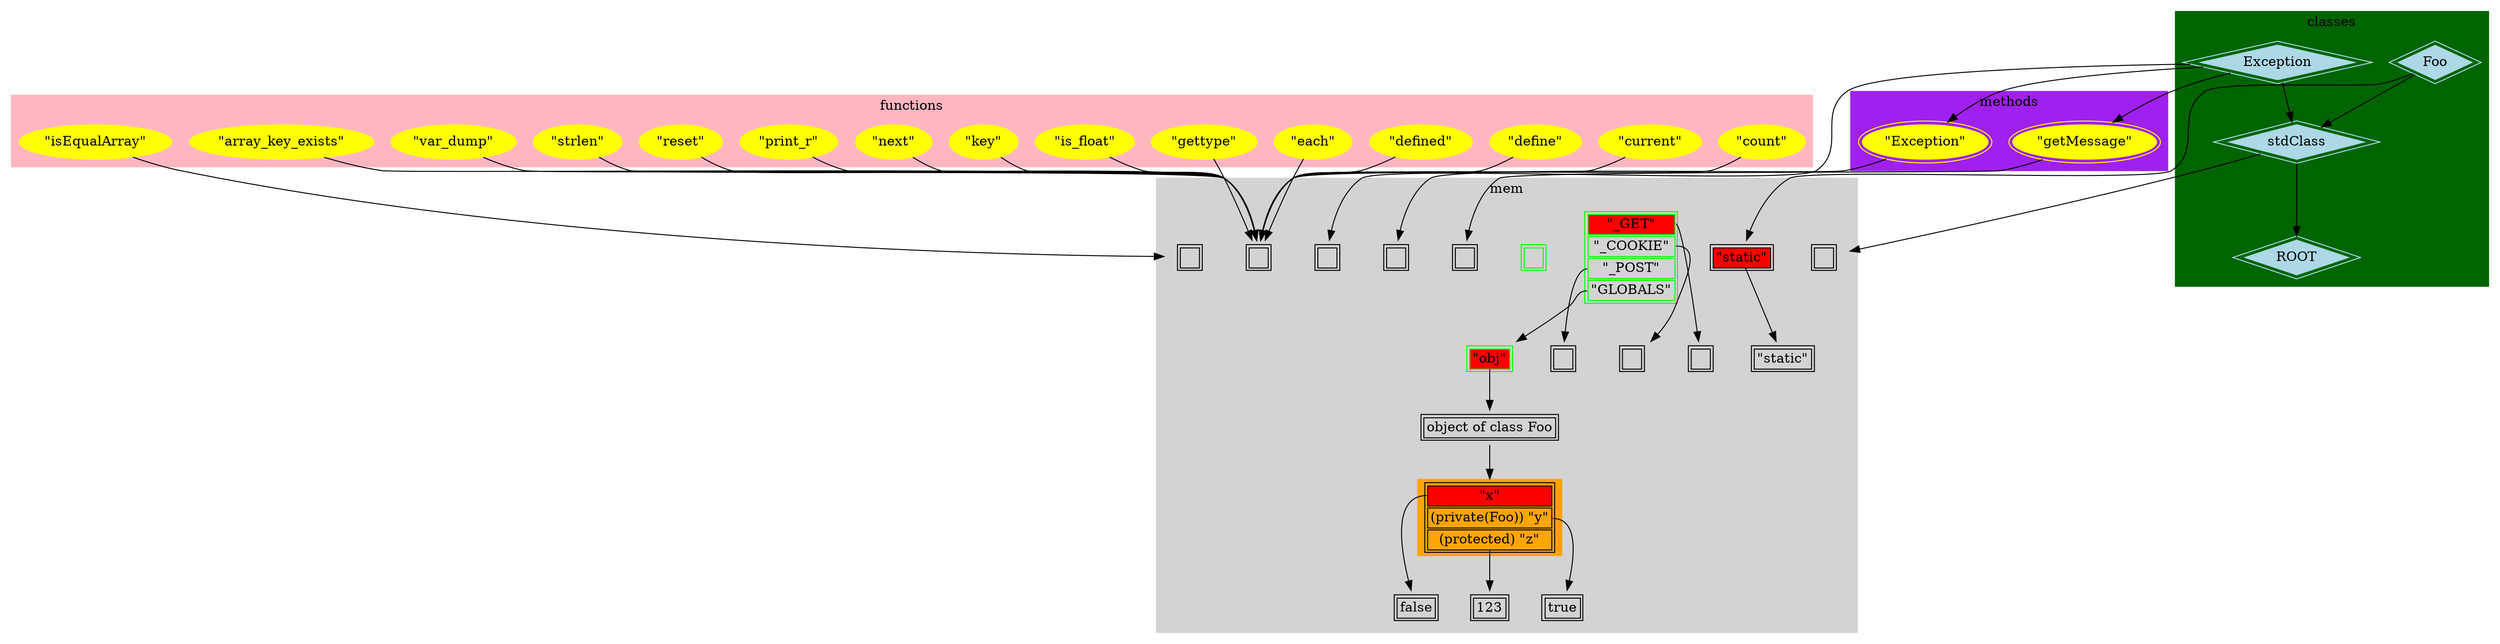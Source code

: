 digraph G {
subgraph cluster_mem {
style=filled;
color=lightgrey;
label = "mem"; 
19
[
shape=none
label = <<table>
<tr><td>true</td></tr>
</table>>
]
17
[
shape=none
style=filled
fillcolor=orange
label = <<table>
<tr><td port="x" bgcolor="red">"x"</td></tr>
<tr><td port="y">(private(Foo)) "y"</td></tr>
<tr><td port="z">(protected) "z"</td></tr>
</table>>
]
17:x -> 18;
17:y -> 19;
17:z -> 20;
18
[
shape=none
label = <<table>
<tr><td>false</td></tr>
</table>>
]
15
[
shape=none
label = <<table>
<tr><td>"static"</td></tr>
</table>>
]
16
[
shape=none
label = <<table>
<tr><td>object of class Foo</td></tr>
</table>>
]
16 -> 17;
14
[
shape=none
label = <<table>
<tr><td port="static" bgcolor="red">"static"</td></tr>
</table>>
]
14:static -> 15;
11
[
shape=none
label = <<table>
<tr><td>   </td></tr>
</table>>
]
12
[
shape=none
label = <<table>
<tr><td>   </td></tr>
</table>>
]
3
[
shape=none
color=green
label = <<table>
<tr><td port="obj" bgcolor="red">"obj"</td></tr>
</table>>
]
3:obj -> 16;
20
[
shape=none
label = <<table>
<tr><td>123</td></tr>
</table>>
]
2
[
shape=none
color=green
label = <<table>
<tr><td port="_GET" bgcolor="red">"_GET"</td></tr>
<tr><td port="_COOKIE">"_COOKIE"</td></tr>
<tr><td port="_POST">"_POST"</td></tr>
<tr><td port="GLOBALS">"GLOBALS"</td></tr>
</table>>
]
2:_GET -> 9;
2:_COOKIE -> 10;
2:_POST -> 11;
2:GLOBALS -> 3;
1
[
shape=none
color=green
label = <<table>
<tr><td>   </td></tr>
</table>>
]
10
[
shape=none
label = <<table>
<tr><td>   </td></tr>
</table>>
]
7
[
shape=none
label = <<table>
<tr><td>   </td></tr>
</table>>
]
6
[
shape=none
label = <<table>
<tr><td>   </td></tr>
</table>>
]
5
[
shape=none
label = <<table>
<tr><td>   </td></tr>
</table>>
]
4
[
shape=none
label = <<table>
<tr><td>   </td></tr>
</table>>
]
9
[
shape=none
label = <<table>
<tr><td>   </td></tr>
</table>>
]
8
[
shape=none
label = <<table>
<tr><td>   </td></tr>
</table>>
]
}
subgraph cluster_functions {
style=filled;
color=lightpink;
label = "functions"; 
node [style=filled,color=yellow];
"\"array_key_exists\"";
"\"count\"";
"\"current\"";
"\"define\"";
"\"defined\"";
"\"each\"";
"\"gettype\"";
"\"isEqualArray\"";
"\"is_float\"";
"\"key\"";
"\"next\"";
"\"print_r\"";
"\"reset\"";
"\"strlen\"";
"\"var_dump\"";
"\"array_key_exists\"" -> 4;
"\"count\"" -> 4;
"\"current\"" -> 4;
"\"define\"" -> 4;
"\"defined\"" -> 4;
"\"each\"" -> 4;
"\"gettype\"" -> 4;
"\"isEqualArray\"" -> 12;
"\"is_float\"" -> 4;
"\"key\"" -> 4;
"\"next\"" -> 4;
"\"print_r\"" -> 4;
"\"reset\"" -> 4;
"\"strlen\"" -> 4;
"\"var_dump\"" -> 4;
}
subgraph cluster_classes {
style=filled;
color=darkgreen;
label = "classes";
node [shape=diamond, peripheries=2, style=filled,color=lightblue];
Exception -> stdClass;
Exception -> 5;
Foo -> stdClass;
Foo -> 14;
stdClass -> ROOT;
stdClass -> 8;
}
subgraph cluster_methods {
style=filled;
color=purple;
label = "methods";
node [shape=ellipse, peripheries=2, style=filled,color=yellow];
Exception -> "\"Exception\"";
"\"Exception\"" ->6;
Exception -> "\"getMessage\"";
"\"getMessage\"" ->7;
}
}
